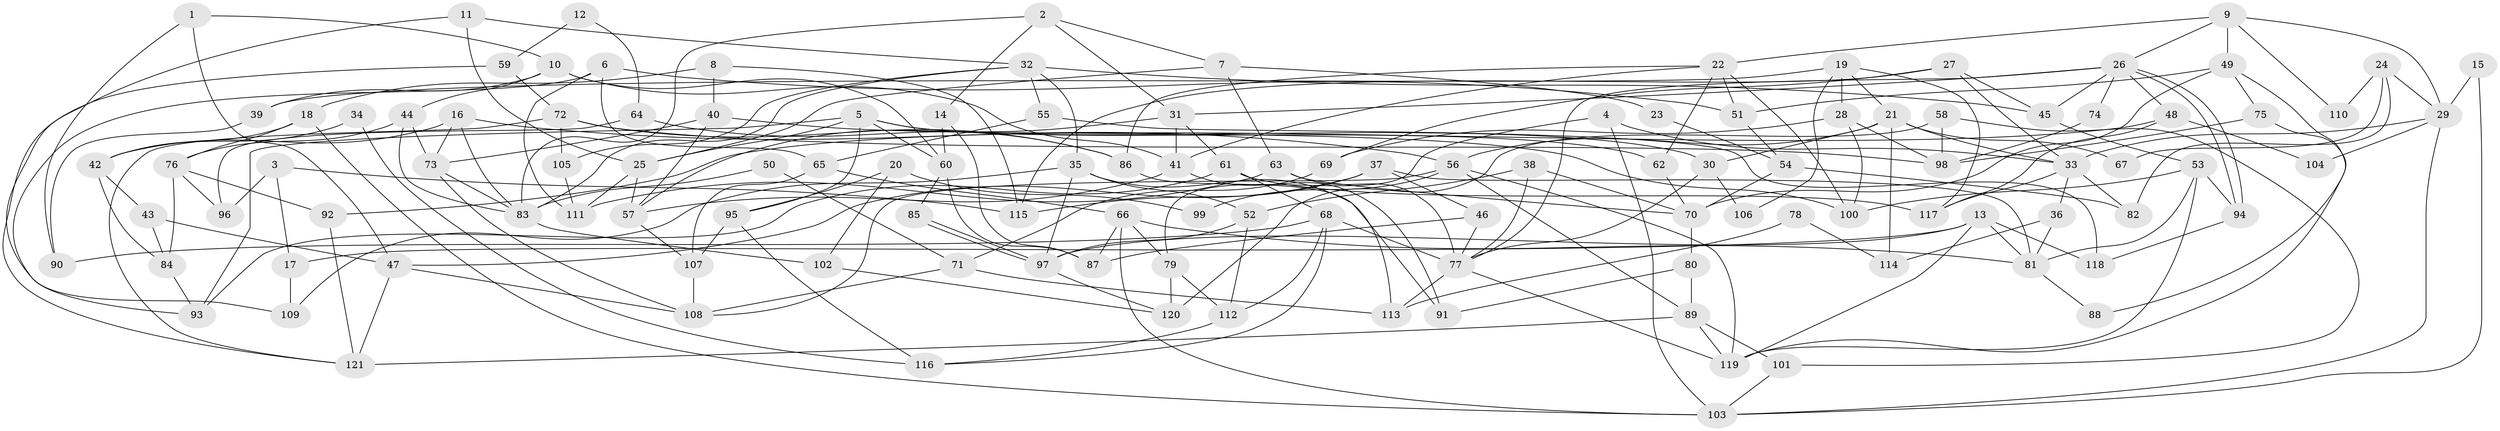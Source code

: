 // Generated by graph-tools (version 1.1) at 2025/26/03/09/25 03:26:11]
// undirected, 121 vertices, 242 edges
graph export_dot {
graph [start="1"]
  node [color=gray90,style=filled];
  1;
  2;
  3;
  4;
  5;
  6;
  7;
  8;
  9;
  10;
  11;
  12;
  13;
  14;
  15;
  16;
  17;
  18;
  19;
  20;
  21;
  22;
  23;
  24;
  25;
  26;
  27;
  28;
  29;
  30;
  31;
  32;
  33;
  34;
  35;
  36;
  37;
  38;
  39;
  40;
  41;
  42;
  43;
  44;
  45;
  46;
  47;
  48;
  49;
  50;
  51;
  52;
  53;
  54;
  55;
  56;
  57;
  58;
  59;
  60;
  61;
  62;
  63;
  64;
  65;
  66;
  67;
  68;
  69;
  70;
  71;
  72;
  73;
  74;
  75;
  76;
  77;
  78;
  79;
  80;
  81;
  82;
  83;
  84;
  85;
  86;
  87;
  88;
  89;
  90;
  91;
  92;
  93;
  94;
  95;
  96;
  97;
  98;
  99;
  100;
  101;
  102;
  103;
  104;
  105;
  106;
  107;
  108;
  109;
  110;
  111;
  112;
  113;
  114;
  115;
  116;
  117;
  118;
  119;
  120;
  121;
  1 -- 47;
  1 -- 10;
  1 -- 90;
  2 -- 83;
  2 -- 31;
  2 -- 7;
  2 -- 14;
  3 -- 115;
  3 -- 17;
  3 -- 96;
  4 -- 33;
  4 -- 103;
  4 -- 79;
  5 -- 62;
  5 -- 95;
  5 -- 25;
  5 -- 30;
  5 -- 60;
  5 -- 93;
  6 -- 65;
  6 -- 51;
  6 -- 93;
  6 -- 111;
  7 -- 25;
  7 -- 23;
  7 -- 63;
  8 -- 18;
  8 -- 40;
  8 -- 115;
  9 -- 26;
  9 -- 22;
  9 -- 29;
  9 -- 49;
  9 -- 110;
  10 -- 39;
  10 -- 60;
  10 -- 41;
  10 -- 44;
  11 -- 32;
  11 -- 25;
  11 -- 109;
  12 -- 59;
  12 -- 64;
  13 -- 118;
  13 -- 119;
  13 -- 17;
  13 -- 81;
  13 -- 97;
  14 -- 87;
  14 -- 60;
  15 -- 29;
  15 -- 103;
  16 -- 83;
  16 -- 56;
  16 -- 42;
  16 -- 73;
  17 -- 109;
  18 -- 76;
  18 -- 42;
  18 -- 103;
  19 -- 21;
  19 -- 117;
  19 -- 28;
  19 -- 39;
  19 -- 106;
  20 -- 95;
  20 -- 102;
  20 -- 99;
  21 -- 56;
  21 -- 30;
  21 -- 33;
  21 -- 67;
  21 -- 114;
  22 -- 41;
  22 -- 100;
  22 -- 51;
  22 -- 62;
  22 -- 86;
  23 -- 54;
  24 -- 29;
  24 -- 82;
  24 -- 67;
  24 -- 110;
  25 -- 111;
  25 -- 57;
  26 -- 94;
  26 -- 94;
  26 -- 77;
  26 -- 31;
  26 -- 45;
  26 -- 48;
  26 -- 74;
  27 -- 45;
  27 -- 33;
  27 -- 69;
  27 -- 115;
  28 -- 69;
  28 -- 98;
  28 -- 100;
  29 -- 103;
  29 -- 33;
  29 -- 104;
  30 -- 77;
  30 -- 106;
  31 -- 57;
  31 -- 41;
  31 -- 61;
  32 -- 35;
  32 -- 83;
  32 -- 45;
  32 -- 55;
  32 -- 105;
  33 -- 36;
  33 -- 82;
  33 -- 117;
  34 -- 116;
  34 -- 42;
  35 -- 52;
  35 -- 97;
  35 -- 91;
  35 -- 109;
  36 -- 81;
  36 -- 114;
  37 -- 81;
  37 -- 115;
  37 -- 46;
  37 -- 47;
  38 -- 70;
  38 -- 77;
  38 -- 52;
  39 -- 90;
  40 -- 57;
  40 -- 100;
  40 -- 73;
  41 -- 57;
  41 -- 91;
  42 -- 43;
  42 -- 84;
  43 -- 84;
  43 -- 47;
  44 -- 73;
  44 -- 76;
  44 -- 83;
  45 -- 53;
  46 -- 87;
  46 -- 77;
  47 -- 121;
  47 -- 108;
  48 -- 117;
  48 -- 92;
  48 -- 104;
  49 -- 75;
  49 -- 51;
  49 -- 70;
  49 -- 88;
  50 -- 71;
  50 -- 83;
  51 -- 54;
  52 -- 97;
  52 -- 112;
  53 -- 119;
  53 -- 81;
  53 -- 94;
  53 -- 100;
  54 -- 70;
  54 -- 82;
  55 -- 65;
  55 -- 118;
  56 -- 108;
  56 -- 119;
  56 -- 89;
  56 -- 99;
  57 -- 107;
  58 -- 98;
  58 -- 120;
  58 -- 101;
  59 -- 121;
  59 -- 72;
  60 -- 85;
  60 -- 87;
  61 -- 93;
  61 -- 68;
  61 -- 117;
  62 -- 70;
  63 -- 77;
  63 -- 70;
  63 -- 111;
  64 -- 96;
  64 -- 86;
  65 -- 107;
  65 -- 66;
  66 -- 81;
  66 -- 103;
  66 -- 79;
  66 -- 87;
  68 -- 112;
  68 -- 77;
  68 -- 90;
  68 -- 116;
  69 -- 71;
  70 -- 80;
  71 -- 113;
  71 -- 108;
  72 -- 121;
  72 -- 105;
  72 -- 86;
  72 -- 98;
  73 -- 83;
  73 -- 108;
  74 -- 98;
  75 -- 98;
  75 -- 119;
  76 -- 84;
  76 -- 92;
  76 -- 96;
  77 -- 113;
  77 -- 119;
  78 -- 113;
  78 -- 114;
  79 -- 112;
  79 -- 120;
  80 -- 91;
  80 -- 89;
  81 -- 88;
  83 -- 102;
  84 -- 93;
  85 -- 97;
  85 -- 97;
  86 -- 113;
  89 -- 101;
  89 -- 119;
  89 -- 121;
  92 -- 121;
  94 -- 118;
  95 -- 116;
  95 -- 107;
  97 -- 120;
  101 -- 103;
  102 -- 120;
  105 -- 111;
  107 -- 108;
  112 -- 116;
}
